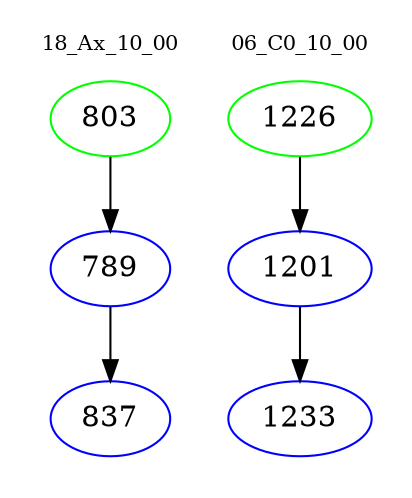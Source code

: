 digraph{
subgraph cluster_0 {
color = white
label = "18_Ax_10_00";
fontsize=10;
T0_803 [label="803", color="green"]
T0_803 -> T0_789 [color="black"]
T0_789 [label="789", color="blue"]
T0_789 -> T0_837 [color="black"]
T0_837 [label="837", color="blue"]
}
subgraph cluster_1 {
color = white
label = "06_C0_10_00";
fontsize=10;
T1_1226 [label="1226", color="green"]
T1_1226 -> T1_1201 [color="black"]
T1_1201 [label="1201", color="blue"]
T1_1201 -> T1_1233 [color="black"]
T1_1233 [label="1233", color="blue"]
}
}
